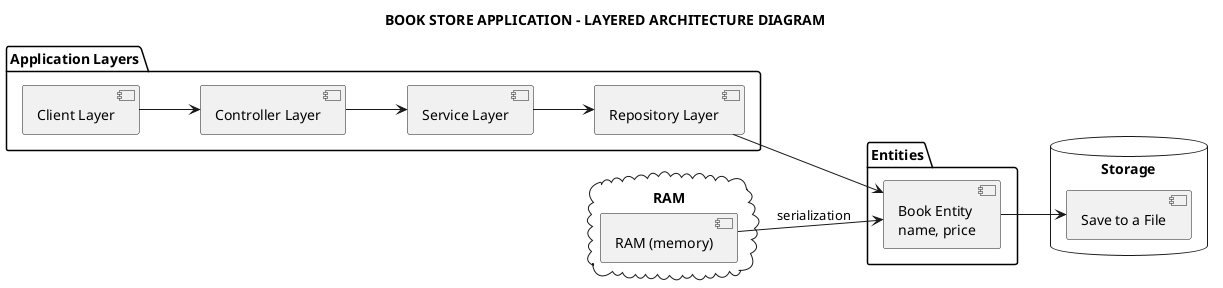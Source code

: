 @startuml
left to right direction
title BOOK STORE APPLICATION - LAYERED ARCHITECTURE DIAGRAM


package "Application Layers" {
  [Client Layer]
  [Controller Layer]
  [Service Layer]
  [Repository Layer]
}

package "Entities" {
  [Book Entity\nname, price]
}

cloud "RAM" {
  [RAM (memory)]
}

database "Storage" {
  [Save to a File]
}

[Client Layer] --> [Controller Layer]
[Controller Layer] --> [Service Layer]
[Service Layer] --> [Repository Layer]
[Repository Layer] --> [Book Entity\nname, price]
[Book Entity\nname, price] --> [Save to a File]
[RAM (memory)] --> [Book Entity\nname, price] : serialization

@enduml
